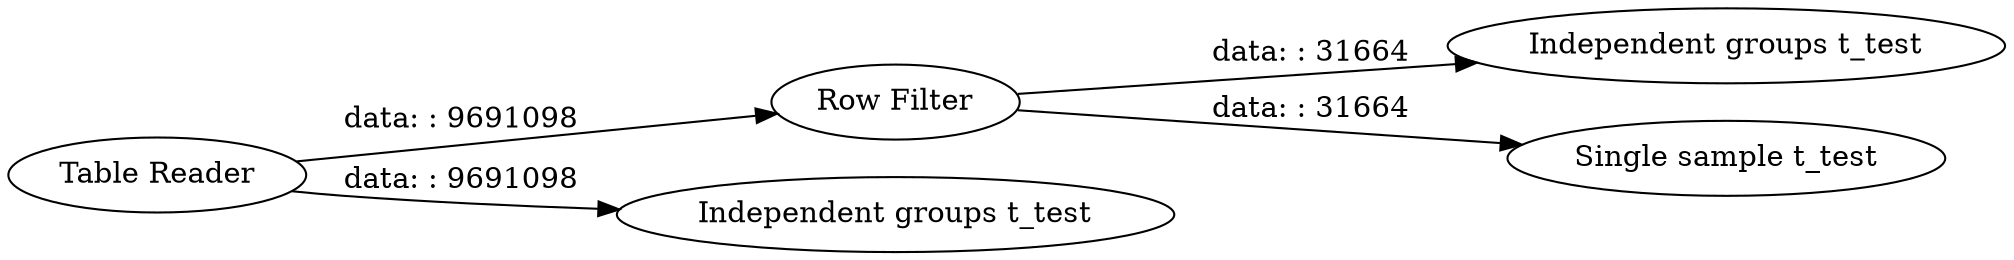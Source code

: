 digraph {
	"8228041289140529440_15" [label="Row Filter"]
	"8228041289140529440_16" [label="Independent groups t_test"]
	"8228041289140529440_18" [label="Table Reader"]
	"8228041289140529440_17" [label="Independent groups t_test"]
	"8228041289140529440_14" [label="Single sample t_test"]
	"8228041289140529440_18" -> "8228041289140529440_15" [label="data: : 9691098"]
	"8228041289140529440_18" -> "8228041289140529440_16" [label="data: : 9691098"]
	"8228041289140529440_15" -> "8228041289140529440_14" [label="data: : 31664"]
	"8228041289140529440_15" -> "8228041289140529440_17" [label="data: : 31664"]
	rankdir=LR
}
